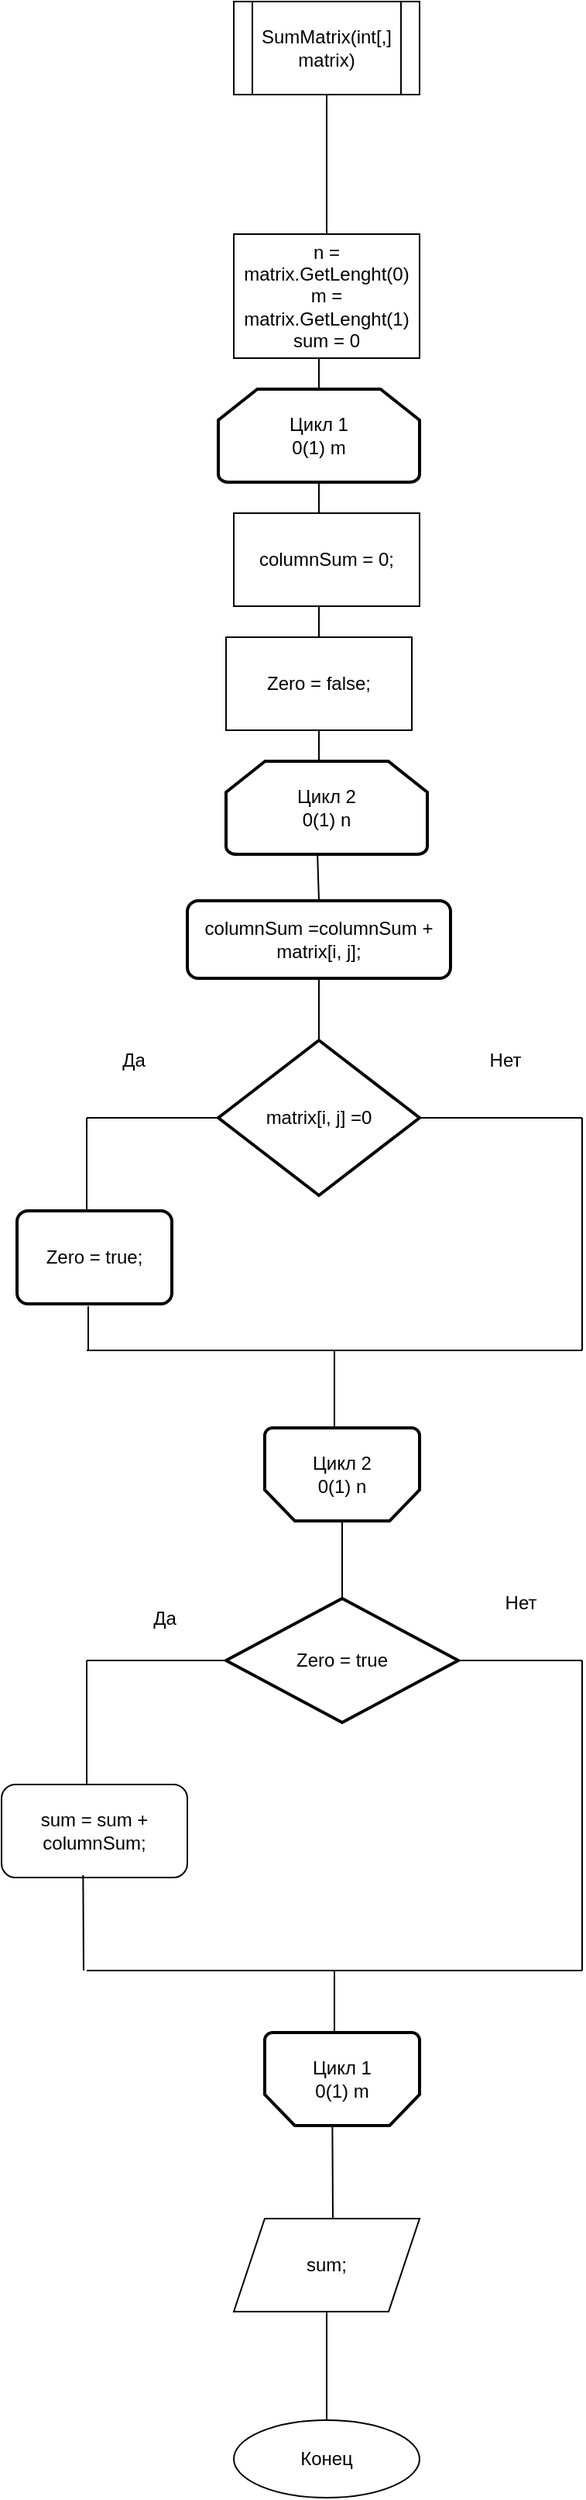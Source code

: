 <mxfile version="22.1.2" type="device">
  <diagram id="C5RBs43oDa-KdzZeNtuy" name="Page-1">
    <mxGraphModel dx="1098" dy="828" grid="1" gridSize="10" guides="1" tooltips="1" connect="1" arrows="1" fold="1" page="1" pageScale="1" pageWidth="827" pageHeight="1169" math="0" shadow="0">
      <root>
        <mxCell id="WIyWlLk6GJQsqaUBKTNV-0" />
        <mxCell id="WIyWlLk6GJQsqaUBKTNV-1" parent="WIyWlLk6GJQsqaUBKTNV-0" />
        <mxCell id="9cMK3OgIq6zcSyRE8ID7-5" value="" style="endArrow=none;html=1;rounded=0;entryX=0.5;entryY=1;entryDx=0;entryDy=0;" parent="WIyWlLk6GJQsqaUBKTNV-1" edge="1">
          <mxGeometry width="50" height="50" relative="1" as="geometry">
            <mxPoint x="390" y="390" as="sourcePoint" />
            <mxPoint x="390" y="240" as="targetPoint" />
          </mxGeometry>
        </mxCell>
        <mxCell id="9cMK3OgIq6zcSyRE8ID7-6" value="Цикл 1&lt;br&gt;0(1) m" style="strokeWidth=2;html=1;shape=mxgraph.flowchart.loop_limit;whiteSpace=wrap;" parent="WIyWlLk6GJQsqaUBKTNV-1" vertex="1">
          <mxGeometry x="325" y="260" width="130" height="60" as="geometry" />
        </mxCell>
        <mxCell id="9cMK3OgIq6zcSyRE8ID7-7" value="" style="endArrow=none;html=1;rounded=0;entryX=0.5;entryY=1;entryDx=0;entryDy=0;entryPerimeter=0;" parent="WIyWlLk6GJQsqaUBKTNV-1" target="9cMK3OgIq6zcSyRE8ID7-6" edge="1">
          <mxGeometry width="50" height="50" relative="1" as="geometry">
            <mxPoint x="390" y="500" as="sourcePoint" />
            <mxPoint x="400" y="500" as="targetPoint" />
          </mxGeometry>
        </mxCell>
        <mxCell id="9cMK3OgIq6zcSyRE8ID7-12" value="Цикл 2&lt;br&gt;0(1) n" style="strokeWidth=2;html=1;shape=mxgraph.flowchart.loop_limit;whiteSpace=wrap;" parent="WIyWlLk6GJQsqaUBKTNV-1" vertex="1">
          <mxGeometry x="330" y="500" width="130" height="60" as="geometry" />
        </mxCell>
        <mxCell id="9cMK3OgIq6zcSyRE8ID7-14" value="columnSum =columnSum + matrix[i, j];" style="rounded=1;whiteSpace=wrap;html=1;absoluteArcSize=1;arcSize=14;strokeWidth=2;" parent="WIyWlLk6GJQsqaUBKTNV-1" vertex="1">
          <mxGeometry x="305" y="590" width="170" height="50" as="geometry" />
        </mxCell>
        <mxCell id="9cMK3OgIq6zcSyRE8ID7-16" value="matrix[i, j] =0" style="strokeWidth=2;html=1;shape=mxgraph.flowchart.decision;whiteSpace=wrap;" parent="WIyWlLk6GJQsqaUBKTNV-1" vertex="1">
          <mxGeometry x="325" y="680" width="130" height="100" as="geometry" />
        </mxCell>
        <mxCell id="9cMK3OgIq6zcSyRE8ID7-19" value="" style="endArrow=none;html=1;rounded=0;entryX=0.454;entryY=0.983;entryDx=0;entryDy=0;entryPerimeter=0;exitX=0.5;exitY=0;exitDx=0;exitDy=0;" parent="WIyWlLk6GJQsqaUBKTNV-1" source="9cMK3OgIq6zcSyRE8ID7-14" target="9cMK3OgIq6zcSyRE8ID7-12" edge="1">
          <mxGeometry width="50" height="50" relative="1" as="geometry">
            <mxPoint x="200" y="680" as="sourcePoint" />
            <mxPoint x="250" y="630" as="targetPoint" />
          </mxGeometry>
        </mxCell>
        <mxCell id="9cMK3OgIq6zcSyRE8ID7-20" value="" style="endArrow=none;html=1;rounded=0;entryX=0.5;entryY=1;entryDx=0;entryDy=0;" parent="WIyWlLk6GJQsqaUBKTNV-1" source="9cMK3OgIq6zcSyRE8ID7-16" target="9cMK3OgIq6zcSyRE8ID7-14" edge="1">
          <mxGeometry width="50" height="50" relative="1" as="geometry">
            <mxPoint x="300" y="720" as="sourcePoint" />
            <mxPoint x="350" y="670" as="targetPoint" />
          </mxGeometry>
        </mxCell>
        <mxCell id="9cMK3OgIq6zcSyRE8ID7-22" value="" style="endArrow=none;html=1;rounded=0;entryX=0.5;entryY=1;entryDx=0;entryDy=0;exitX=0.5;exitY=0;exitDx=0;exitDy=0;" parent="WIyWlLk6GJQsqaUBKTNV-1" edge="1">
          <mxGeometry width="50" height="50" relative="1" as="geometry">
            <mxPoint x="390" y="180" as="sourcePoint" />
            <mxPoint x="390" y="160" as="targetPoint" />
          </mxGeometry>
        </mxCell>
        <mxCell id="9cMK3OgIq6zcSyRE8ID7-23" value="Zero = true;" style="rounded=1;whiteSpace=wrap;html=1;absoluteArcSize=1;arcSize=14;strokeWidth=2;" parent="WIyWlLk6GJQsqaUBKTNV-1" vertex="1">
          <mxGeometry x="195" y="790" width="100" height="60" as="geometry" />
        </mxCell>
        <mxCell id="9cMK3OgIq6zcSyRE8ID7-24" value="" style="endArrow=none;html=1;rounded=0;entryX=0;entryY=0.5;entryDx=0;entryDy=0;entryPerimeter=0;" parent="WIyWlLk6GJQsqaUBKTNV-1" target="9cMK3OgIq6zcSyRE8ID7-16" edge="1">
          <mxGeometry width="50" height="50" relative="1" as="geometry">
            <mxPoint x="240" y="730" as="sourcePoint" />
            <mxPoint x="250" y="700" as="targetPoint" />
          </mxGeometry>
        </mxCell>
        <mxCell id="9cMK3OgIq6zcSyRE8ID7-25" value="" style="endArrow=none;html=1;rounded=0;" parent="WIyWlLk6GJQsqaUBKTNV-1" edge="1">
          <mxGeometry width="50" height="50" relative="1" as="geometry">
            <mxPoint x="240" y="790" as="sourcePoint" />
            <mxPoint x="240" y="730" as="targetPoint" />
          </mxGeometry>
        </mxCell>
        <mxCell id="9cMK3OgIq6zcSyRE8ID7-28" value="" style="endArrow=none;html=1;rounded=0;exitX=1;exitY=0.5;exitDx=0;exitDy=0;exitPerimeter=0;" parent="WIyWlLk6GJQsqaUBKTNV-1" source="9cMK3OgIq6zcSyRE8ID7-16" edge="1">
          <mxGeometry width="50" height="50" relative="1" as="geometry">
            <mxPoint x="480" y="730" as="sourcePoint" />
            <mxPoint x="560" y="730" as="targetPoint" />
          </mxGeometry>
        </mxCell>
        <mxCell id="9cMK3OgIq6zcSyRE8ID7-29" value="" style="endArrow=none;html=1;rounded=0;" parent="WIyWlLk6GJQsqaUBKTNV-1" edge="1">
          <mxGeometry width="50" height="50" relative="1" as="geometry">
            <mxPoint x="560" y="880" as="sourcePoint" />
            <mxPoint x="560" y="730" as="targetPoint" />
          </mxGeometry>
        </mxCell>
        <mxCell id="9cMK3OgIq6zcSyRE8ID7-31" value="" style="endArrow=none;html=1;rounded=0;" parent="WIyWlLk6GJQsqaUBKTNV-1" edge="1">
          <mxGeometry width="50" height="50" relative="1" as="geometry">
            <mxPoint x="240" y="880" as="sourcePoint" />
            <mxPoint x="560" y="880" as="targetPoint" />
          </mxGeometry>
        </mxCell>
        <mxCell id="9cMK3OgIq6zcSyRE8ID7-32" value="" style="endArrow=none;html=1;rounded=0;entryX=0.46;entryY=1.026;entryDx=0;entryDy=0;entryPerimeter=0;" parent="WIyWlLk6GJQsqaUBKTNV-1" target="9cMK3OgIq6zcSyRE8ID7-23" edge="1">
          <mxGeometry width="50" height="50" relative="1" as="geometry">
            <mxPoint x="241" y="880" as="sourcePoint" />
            <mxPoint x="240" y="870" as="targetPoint" />
          </mxGeometry>
        </mxCell>
        <mxCell id="9cMK3OgIq6zcSyRE8ID7-33" value="" style="endArrow=none;html=1;rounded=0;" parent="WIyWlLk6GJQsqaUBKTNV-1" edge="1">
          <mxGeometry width="50" height="50" relative="1" as="geometry">
            <mxPoint x="400" y="930" as="sourcePoint" />
            <mxPoint x="400" y="880" as="targetPoint" />
          </mxGeometry>
        </mxCell>
        <mxCell id="9cMK3OgIq6zcSyRE8ID7-34" value="Цикл 2&lt;br&gt;0(1) n" style="strokeWidth=2;html=1;shape=mxgraph.flowchart.loop_limit;whiteSpace=wrap;direction=west;" parent="WIyWlLk6GJQsqaUBKTNV-1" vertex="1">
          <mxGeometry x="355" y="930" width="100" height="60" as="geometry" />
        </mxCell>
        <mxCell id="9cMK3OgIq6zcSyRE8ID7-36" value="" style="endArrow=none;html=1;rounded=0;entryX=0.5;entryY=0;entryDx=0;entryDy=0;entryPerimeter=0;" parent="WIyWlLk6GJQsqaUBKTNV-1" target="9cMK3OgIq6zcSyRE8ID7-34" edge="1">
          <mxGeometry width="50" height="50" relative="1" as="geometry">
            <mxPoint x="405" y="1040" as="sourcePoint" />
            <mxPoint x="410" y="1020" as="targetPoint" />
          </mxGeometry>
        </mxCell>
        <mxCell id="9cMK3OgIq6zcSyRE8ID7-37" value="Zero = true" style="strokeWidth=2;html=1;shape=mxgraph.flowchart.decision;whiteSpace=wrap;" parent="WIyWlLk6GJQsqaUBKTNV-1" vertex="1">
          <mxGeometry x="330" y="1040" width="150" height="80" as="geometry" />
        </mxCell>
        <mxCell id="9cMK3OgIq6zcSyRE8ID7-38" value="" style="endArrow=none;html=1;rounded=0;entryX=0;entryY=0.5;entryDx=0;entryDy=0;entryPerimeter=0;" parent="WIyWlLk6GJQsqaUBKTNV-1" target="9cMK3OgIq6zcSyRE8ID7-37" edge="1">
          <mxGeometry width="50" height="50" relative="1" as="geometry">
            <mxPoint x="240" y="1080" as="sourcePoint" />
            <mxPoint x="300" y="1080" as="targetPoint" />
          </mxGeometry>
        </mxCell>
        <mxCell id="9cMK3OgIq6zcSyRE8ID7-39" value="" style="endArrow=none;html=1;rounded=0;exitX=1;exitY=0.5;exitDx=0;exitDy=0;exitPerimeter=0;" parent="WIyWlLk6GJQsqaUBKTNV-1" source="9cMK3OgIq6zcSyRE8ID7-37" edge="1">
          <mxGeometry width="50" height="50" relative="1" as="geometry">
            <mxPoint x="550" y="1080" as="sourcePoint" />
            <mxPoint x="560" y="1080" as="targetPoint" />
          </mxGeometry>
        </mxCell>
        <mxCell id="9cMK3OgIq6zcSyRE8ID7-40" value="" style="endArrow=none;html=1;rounded=0;" parent="WIyWlLk6GJQsqaUBKTNV-1" edge="1">
          <mxGeometry width="50" height="50" relative="1" as="geometry">
            <mxPoint x="240" y="1160" as="sourcePoint" />
            <mxPoint x="240" y="1080" as="targetPoint" />
          </mxGeometry>
        </mxCell>
        <mxCell id="9cMK3OgIq6zcSyRE8ID7-42" value="sum = sum + columnSum;" style="rounded=1;whiteSpace=wrap;html=1;" parent="WIyWlLk6GJQsqaUBKTNV-1" vertex="1">
          <mxGeometry x="185" y="1160" width="120" height="60" as="geometry" />
        </mxCell>
        <mxCell id="9cMK3OgIq6zcSyRE8ID7-43" value="" style="endArrow=none;html=1;rounded=0;entryX=0.439;entryY=0.975;entryDx=0;entryDy=0;entryPerimeter=0;" parent="WIyWlLk6GJQsqaUBKTNV-1" target="9cMK3OgIq6zcSyRE8ID7-42" edge="1">
          <mxGeometry width="50" height="50" relative="1" as="geometry">
            <mxPoint x="238" y="1280" as="sourcePoint" />
            <mxPoint x="260" y="1280" as="targetPoint" />
          </mxGeometry>
        </mxCell>
        <mxCell id="9cMK3OgIq6zcSyRE8ID7-44" value="" style="endArrow=none;html=1;rounded=0;" parent="WIyWlLk6GJQsqaUBKTNV-1" edge="1">
          <mxGeometry width="50" height="50" relative="1" as="geometry">
            <mxPoint x="560" y="1280" as="sourcePoint" />
            <mxPoint x="560" y="1080" as="targetPoint" />
          </mxGeometry>
        </mxCell>
        <mxCell id="9cMK3OgIq6zcSyRE8ID7-45" value="" style="endArrow=none;html=1;rounded=0;" parent="WIyWlLk6GJQsqaUBKTNV-1" edge="1">
          <mxGeometry width="50" height="50" relative="1" as="geometry">
            <mxPoint x="240" y="1280" as="sourcePoint" />
            <mxPoint x="560" y="1280" as="targetPoint" />
          </mxGeometry>
        </mxCell>
        <mxCell id="9cMK3OgIq6zcSyRE8ID7-46" value="" style="endArrow=none;html=1;rounded=0;" parent="WIyWlLk6GJQsqaUBKTNV-1" edge="1">
          <mxGeometry width="50" height="50" relative="1" as="geometry">
            <mxPoint x="400" y="1320" as="sourcePoint" />
            <mxPoint x="400" y="1280" as="targetPoint" />
          </mxGeometry>
        </mxCell>
        <mxCell id="9cMK3OgIq6zcSyRE8ID7-47" value="Цикл 1&lt;br&gt;0(1) m" style="strokeWidth=2;html=1;shape=mxgraph.flowchart.loop_limit;whiteSpace=wrap;direction=west;" parent="WIyWlLk6GJQsqaUBKTNV-1" vertex="1">
          <mxGeometry x="355" y="1320" width="100" height="60" as="geometry" />
        </mxCell>
        <mxCell id="9cMK3OgIq6zcSyRE8ID7-48" value="" style="endArrow=none;html=1;rounded=0;entryX=0.563;entryY=-0.011;entryDx=0;entryDy=0;entryPerimeter=0;" parent="WIyWlLk6GJQsqaUBKTNV-1" target="9cMK3OgIq6zcSyRE8ID7-47" edge="1">
          <mxGeometry width="50" height="50" relative="1" as="geometry">
            <mxPoint x="399" y="1440" as="sourcePoint" />
            <mxPoint x="402.5" y="1420" as="targetPoint" />
          </mxGeometry>
        </mxCell>
        <mxCell id="0YrH_xRC5vUZ4jRox-h7-0" value="SumMatrix(int[,] matrix)" style="shape=process;whiteSpace=wrap;html=1;backgroundOutline=1;" vertex="1" parent="WIyWlLk6GJQsqaUBKTNV-1">
          <mxGeometry x="335" y="10" width="120" height="60" as="geometry" />
        </mxCell>
        <mxCell id="0YrH_xRC5vUZ4jRox-h7-1" value="n = matrix.GetLenght(0)&lt;br&gt;m = matrix.GetLenght(1)&lt;br&gt;sum = 0" style="rounded=0;whiteSpace=wrap;html=1;" vertex="1" parent="WIyWlLk6GJQsqaUBKTNV-1">
          <mxGeometry x="335" y="160" width="120" height="80" as="geometry" />
        </mxCell>
        <mxCell id="0YrH_xRC5vUZ4jRox-h7-4" value="" style="endArrow=none;html=1;rounded=0;entryX=0.5;entryY=1;entryDx=0;entryDy=0;exitX=0.5;exitY=0;exitDx=0;exitDy=0;" edge="1" parent="WIyWlLk6GJQsqaUBKTNV-1" source="0YrH_xRC5vUZ4jRox-h7-1" target="0YrH_xRC5vUZ4jRox-h7-0">
          <mxGeometry width="50" height="50" relative="1" as="geometry">
            <mxPoint x="350" y="160" as="sourcePoint" />
            <mxPoint x="400" y="110" as="targetPoint" />
          </mxGeometry>
        </mxCell>
        <mxCell id="0YrH_xRC5vUZ4jRox-h7-5" value="columnSum = 0;" style="rounded=0;whiteSpace=wrap;html=1;" vertex="1" parent="WIyWlLk6GJQsqaUBKTNV-1">
          <mxGeometry x="335" y="340" width="120" height="60" as="geometry" />
        </mxCell>
        <mxCell id="0YrH_xRC5vUZ4jRox-h7-6" value="Zero = false;" style="rounded=0;whiteSpace=wrap;html=1;" vertex="1" parent="WIyWlLk6GJQsqaUBKTNV-1">
          <mxGeometry x="330" y="420" width="120" height="60" as="geometry" />
        </mxCell>
        <mxCell id="0YrH_xRC5vUZ4jRox-h7-7" value="Да" style="text;html=1;align=center;verticalAlign=middle;resizable=0;points=[];autosize=1;strokeColor=none;fillColor=none;" vertex="1" parent="WIyWlLk6GJQsqaUBKTNV-1">
          <mxGeometry x="250" y="678" width="40" height="30" as="geometry" />
        </mxCell>
        <mxCell id="0YrH_xRC5vUZ4jRox-h7-8" value="Нет" style="text;html=1;align=center;verticalAlign=middle;resizable=0;points=[];autosize=1;strokeColor=none;fillColor=none;" vertex="1" parent="WIyWlLk6GJQsqaUBKTNV-1">
          <mxGeometry x="490" y="678" width="40" height="30" as="geometry" />
        </mxCell>
        <mxCell id="0YrH_xRC5vUZ4jRox-h7-9" value="Да" style="text;html=1;align=center;verticalAlign=middle;resizable=0;points=[];autosize=1;strokeColor=none;fillColor=none;" vertex="1" parent="WIyWlLk6GJQsqaUBKTNV-1">
          <mxGeometry x="270" y="1038" width="40" height="30" as="geometry" />
        </mxCell>
        <mxCell id="0YrH_xRC5vUZ4jRox-h7-10" value="Нет" style="text;html=1;align=center;verticalAlign=middle;resizable=0;points=[];autosize=1;strokeColor=none;fillColor=none;" vertex="1" parent="WIyWlLk6GJQsqaUBKTNV-1">
          <mxGeometry x="500" y="1028" width="40" height="30" as="geometry" />
        </mxCell>
        <mxCell id="0YrH_xRC5vUZ4jRox-h7-12" value="sum;" style="shape=parallelogram;perimeter=parallelogramPerimeter;whiteSpace=wrap;html=1;fixedSize=1;" vertex="1" parent="WIyWlLk6GJQsqaUBKTNV-1">
          <mxGeometry x="335" y="1440" width="120" height="60" as="geometry" />
        </mxCell>
        <mxCell id="0YrH_xRC5vUZ4jRox-h7-13" value="" style="endArrow=none;html=1;rounded=0;entryX=0.5;entryY=1;entryDx=0;entryDy=0;" edge="1" parent="WIyWlLk6GJQsqaUBKTNV-1" target="0YrH_xRC5vUZ4jRox-h7-12">
          <mxGeometry width="50" height="50" relative="1" as="geometry">
            <mxPoint x="395" y="1570" as="sourcePoint" />
            <mxPoint x="430" y="1550" as="targetPoint" />
          </mxGeometry>
        </mxCell>
        <mxCell id="0YrH_xRC5vUZ4jRox-h7-14" value="Конец" style="ellipse;whiteSpace=wrap;html=1;" vertex="1" parent="WIyWlLk6GJQsqaUBKTNV-1">
          <mxGeometry x="335" y="1570" width="120" height="50" as="geometry" />
        </mxCell>
      </root>
    </mxGraphModel>
  </diagram>
</mxfile>

